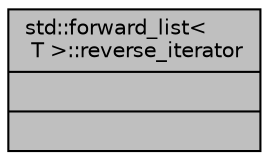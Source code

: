 digraph "std::forward_list&lt; T &gt;::reverse_iterator"
{
  edge [fontname="Helvetica",fontsize="10",labelfontname="Helvetica",labelfontsize="10"];
  node [fontname="Helvetica",fontsize="10",shape=record];
  Node776 [label="{std::forward_list\<\l T \>::reverse_iterator\n||}",height=0.2,width=0.4,color="black", fillcolor="grey75", style="filled", fontcolor="black"];
}
